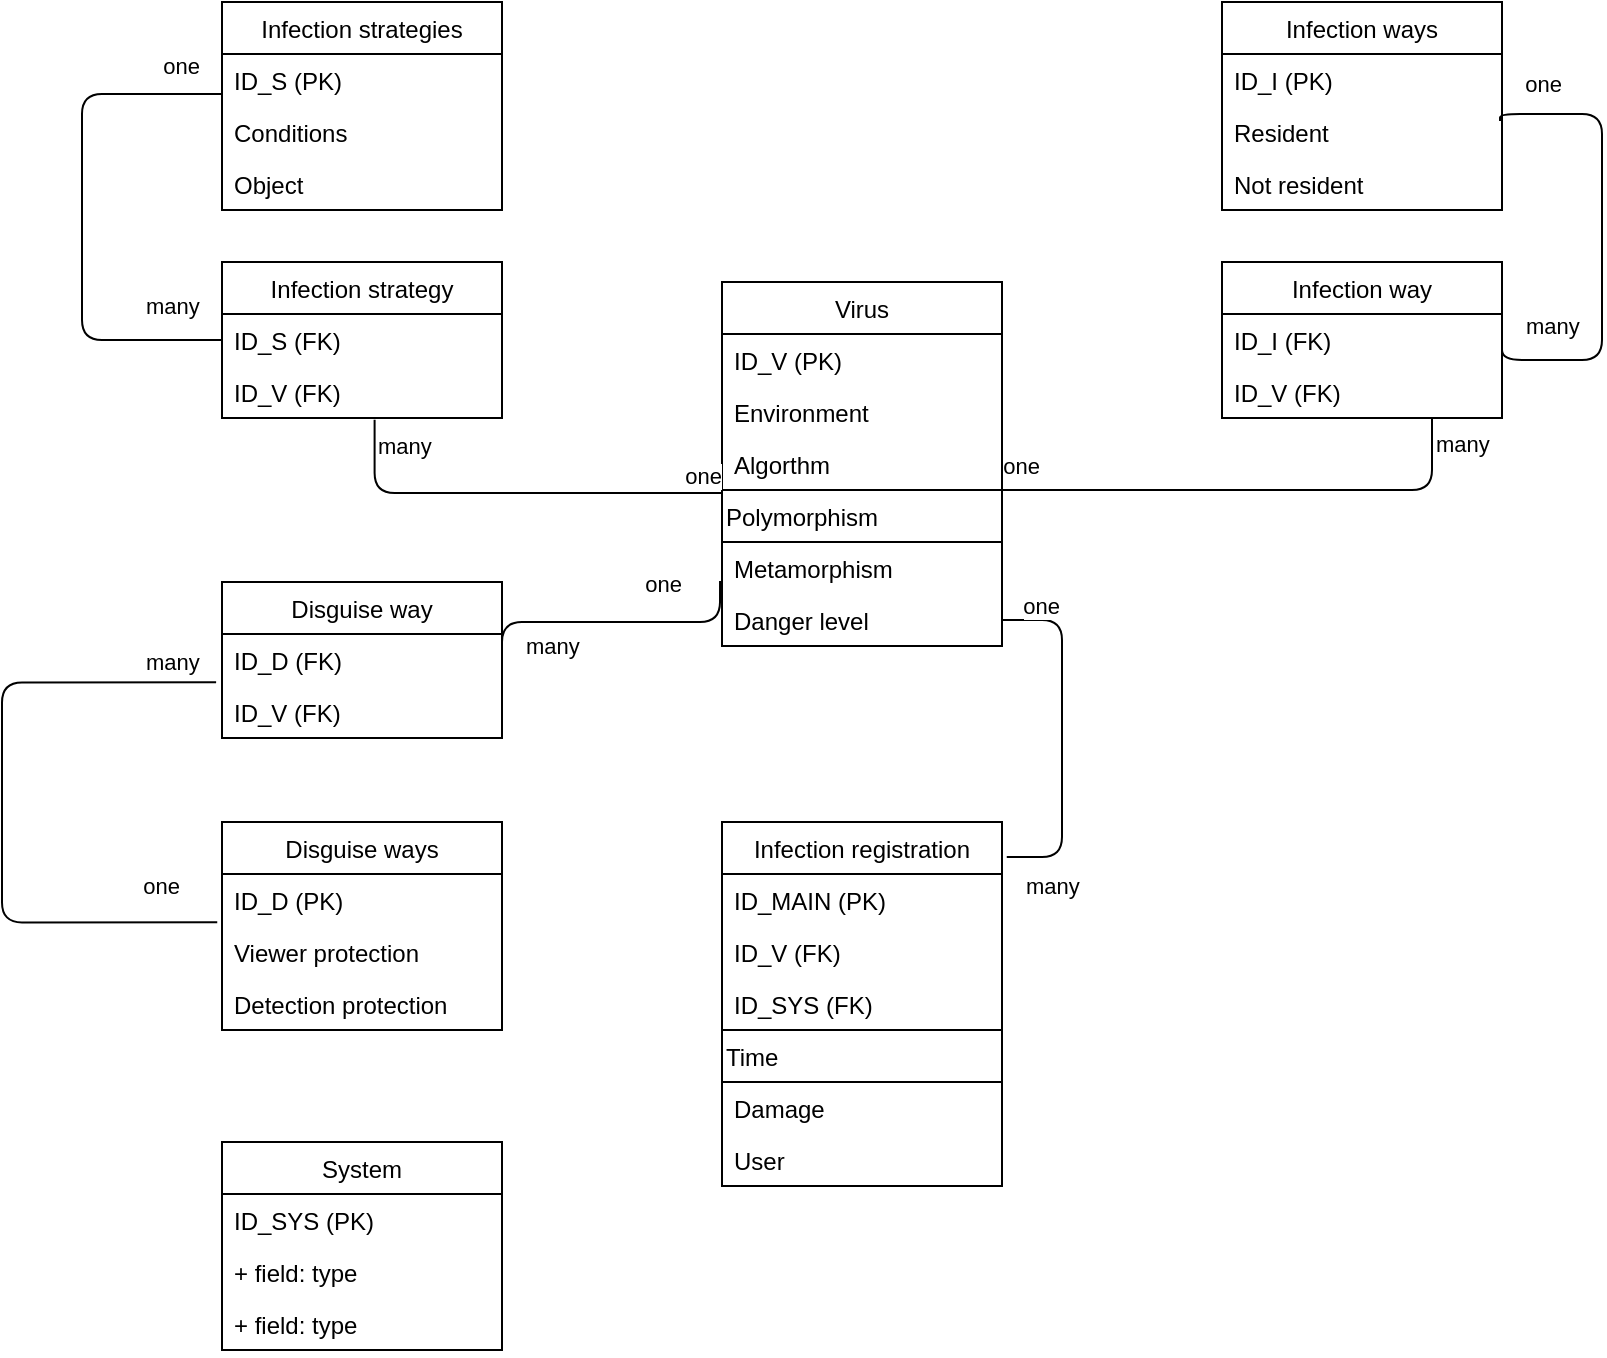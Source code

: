 <mxfile version="14.4.3" type="github">
  <diagram name="Page-1" id="efa7a0a1-bf9b-a30e-e6df-94a7791c09e9">
    <mxGraphModel dx="865" dy="483" grid="1" gridSize="10" guides="1" tooltips="1" connect="1" arrows="1" fold="1" page="1" pageScale="1" pageWidth="826" pageHeight="1169" background="#ffffff" math="0" shadow="0">
      <root>
        <mxCell id="0" />
        <mxCell id="1" parent="0" />
        <mxCell id="V5x3GfwoTtwcRLhxdQHw-114" value="Virus" style="swimlane;fontStyle=0;childLayout=stackLayout;horizontal=1;startSize=26;fillColor=none;horizontalStack=0;resizeParent=1;resizeParentMax=0;resizeLast=0;collapsible=1;marginBottom=0;" vertex="1" parent="1">
          <mxGeometry x="370" y="250" width="140" height="182" as="geometry">
            <mxRectangle x="370" y="250" width="60" height="26" as="alternateBounds" />
          </mxGeometry>
        </mxCell>
        <mxCell id="V5x3GfwoTtwcRLhxdQHw-115" value="ID_V (PK)" style="text;strokeColor=none;fillColor=none;align=left;verticalAlign=top;spacingLeft=4;spacingRight=4;overflow=hidden;rotatable=0;points=[[0,0.5],[1,0.5]];portConstraint=eastwest;" vertex="1" parent="V5x3GfwoTtwcRLhxdQHw-114">
          <mxGeometry y="26" width="140" height="26" as="geometry" />
        </mxCell>
        <mxCell id="V5x3GfwoTtwcRLhxdQHw-116" value="Environment" style="text;strokeColor=none;fillColor=none;align=left;verticalAlign=top;spacingLeft=4;spacingRight=4;overflow=hidden;rotatable=0;points=[[0,0.5],[1,0.5]];portConstraint=eastwest;" vertex="1" parent="V5x3GfwoTtwcRLhxdQHw-114">
          <mxGeometry y="52" width="140" height="26" as="geometry" />
        </mxCell>
        <mxCell id="V5x3GfwoTtwcRLhxdQHw-117" value="Algorthm" style="text;strokeColor=none;fillColor=none;align=left;verticalAlign=top;spacingLeft=4;spacingRight=4;overflow=hidden;rotatable=0;points=[[0,0.5],[1,0.5]];portConstraint=eastwest;" vertex="1" parent="V5x3GfwoTtwcRLhxdQHw-114">
          <mxGeometry y="78" width="140" height="26" as="geometry" />
        </mxCell>
        <mxCell id="V5x3GfwoTtwcRLhxdQHw-142" value="Polymorphism" style="swimlane;fontStyle=0;childLayout=stackLayout;horizontal=1;startSize=26;fillColor=none;horizontalStack=0;resizeParent=1;resizeParentMax=0;resizeLast=0;collapsible=1;marginBottom=0;align=left;verticalAlign=top;spacingRight=4;" vertex="1" parent="V5x3GfwoTtwcRLhxdQHw-114">
          <mxGeometry y="104" width="140" height="78" as="geometry" />
        </mxCell>
        <mxCell id="V5x3GfwoTtwcRLhxdQHw-143" value="Metamorphism" style="text;strokeColor=none;fillColor=none;align=left;verticalAlign=top;spacingLeft=4;spacingRight=4;overflow=hidden;rotatable=0;points=[[0,0.5],[1,0.5]];portConstraint=eastwest;" vertex="1" parent="V5x3GfwoTtwcRLhxdQHw-142">
          <mxGeometry y="26" width="140" height="26" as="geometry" />
        </mxCell>
        <mxCell id="V5x3GfwoTtwcRLhxdQHw-145" value="Danger level" style="text;strokeColor=none;fillColor=none;align=left;verticalAlign=top;spacingLeft=4;spacingRight=4;overflow=hidden;rotatable=0;points=[[0,0.5],[1,0.5]];portConstraint=eastwest;" vertex="1" parent="V5x3GfwoTtwcRLhxdQHw-142">
          <mxGeometry y="52" width="140" height="26" as="geometry" />
        </mxCell>
        <mxCell id="V5x3GfwoTtwcRLhxdQHw-118" value="Infection strategies" style="swimlane;fontStyle=0;childLayout=stackLayout;horizontal=1;startSize=26;fillColor=none;horizontalStack=0;resizeParent=1;resizeParentMax=0;resizeLast=0;collapsible=1;marginBottom=0;" vertex="1" parent="1">
          <mxGeometry x="120" y="110" width="140" height="104" as="geometry" />
        </mxCell>
        <mxCell id="V5x3GfwoTtwcRLhxdQHw-119" value="ID_S (PK)" style="text;strokeColor=none;fillColor=none;align=left;verticalAlign=top;spacingLeft=4;spacingRight=4;overflow=hidden;rotatable=0;points=[[0,0.5],[1,0.5]];portConstraint=eastwest;" vertex="1" parent="V5x3GfwoTtwcRLhxdQHw-118">
          <mxGeometry y="26" width="140" height="26" as="geometry" />
        </mxCell>
        <mxCell id="V5x3GfwoTtwcRLhxdQHw-120" value="Conditions" style="text;strokeColor=none;fillColor=none;align=left;verticalAlign=top;spacingLeft=4;spacingRight=4;overflow=hidden;rotatable=0;points=[[0,0.5],[1,0.5]];portConstraint=eastwest;" vertex="1" parent="V5x3GfwoTtwcRLhxdQHw-118">
          <mxGeometry y="52" width="140" height="26" as="geometry" />
        </mxCell>
        <mxCell id="V5x3GfwoTtwcRLhxdQHw-121" value="Object" style="text;strokeColor=none;fillColor=none;align=left;verticalAlign=top;spacingLeft=4;spacingRight=4;overflow=hidden;rotatable=0;points=[[0,0.5],[1,0.5]];portConstraint=eastwest;" vertex="1" parent="V5x3GfwoTtwcRLhxdQHw-118">
          <mxGeometry y="78" width="140" height="26" as="geometry" />
        </mxCell>
        <mxCell id="V5x3GfwoTtwcRLhxdQHw-122" value="Infection strategy" style="swimlane;fontStyle=0;childLayout=stackLayout;horizontal=1;startSize=26;fillColor=none;horizontalStack=0;resizeParent=1;resizeParentMax=0;resizeLast=0;collapsible=1;marginBottom=0;" vertex="1" parent="1">
          <mxGeometry x="120" y="240" width="140" height="78" as="geometry" />
        </mxCell>
        <mxCell id="V5x3GfwoTtwcRLhxdQHw-123" value="ID_S (FK)" style="text;strokeColor=none;fillColor=none;align=left;verticalAlign=top;spacingLeft=4;spacingRight=4;overflow=hidden;rotatable=0;points=[[0,0.5],[1,0.5]];portConstraint=eastwest;" vertex="1" parent="V5x3GfwoTtwcRLhxdQHw-122">
          <mxGeometry y="26" width="140" height="26" as="geometry" />
        </mxCell>
        <mxCell id="V5x3GfwoTtwcRLhxdQHw-124" value="ID_V (FK)" style="text;strokeColor=none;fillColor=none;align=left;verticalAlign=top;spacingLeft=4;spacingRight=4;overflow=hidden;rotatable=0;points=[[0,0.5],[1,0.5]];portConstraint=eastwest;" vertex="1" parent="V5x3GfwoTtwcRLhxdQHw-122">
          <mxGeometry y="52" width="140" height="26" as="geometry" />
        </mxCell>
        <mxCell id="V5x3GfwoTtwcRLhxdQHw-126" value="Infection ways" style="swimlane;fontStyle=0;childLayout=stackLayout;horizontal=1;startSize=26;fillColor=none;horizontalStack=0;resizeParent=1;resizeParentMax=0;resizeLast=0;collapsible=1;marginBottom=0;" vertex="1" parent="1">
          <mxGeometry x="620" y="110" width="140" height="104" as="geometry" />
        </mxCell>
        <mxCell id="V5x3GfwoTtwcRLhxdQHw-127" value="ID_I (PK)" style="text;strokeColor=none;fillColor=none;align=left;verticalAlign=top;spacingLeft=4;spacingRight=4;overflow=hidden;rotatable=0;points=[[0,0.5],[1,0.5]];portConstraint=eastwest;" vertex="1" parent="V5x3GfwoTtwcRLhxdQHw-126">
          <mxGeometry y="26" width="140" height="26" as="geometry" />
        </mxCell>
        <mxCell id="V5x3GfwoTtwcRLhxdQHw-128" value="Resident" style="text;strokeColor=none;fillColor=none;align=left;verticalAlign=top;spacingLeft=4;spacingRight=4;overflow=hidden;rotatable=0;points=[[0,0.5],[1,0.5]];portConstraint=eastwest;" vertex="1" parent="V5x3GfwoTtwcRLhxdQHw-126">
          <mxGeometry y="52" width="140" height="26" as="geometry" />
        </mxCell>
        <mxCell id="V5x3GfwoTtwcRLhxdQHw-129" value="Not resident" style="text;strokeColor=none;fillColor=none;align=left;verticalAlign=top;spacingLeft=4;spacingRight=4;overflow=hidden;rotatable=0;points=[[0,0.5],[1,0.5]];portConstraint=eastwest;" vertex="1" parent="V5x3GfwoTtwcRLhxdQHw-126">
          <mxGeometry y="78" width="140" height="26" as="geometry" />
        </mxCell>
        <mxCell id="V5x3GfwoTtwcRLhxdQHw-134" value="Infection way" style="swimlane;fontStyle=0;childLayout=stackLayout;horizontal=1;startSize=26;fillColor=none;horizontalStack=0;resizeParent=1;resizeParentMax=0;resizeLast=0;collapsible=1;marginBottom=0;" vertex="1" parent="1">
          <mxGeometry x="620" y="240" width="140" height="78" as="geometry" />
        </mxCell>
        <mxCell id="V5x3GfwoTtwcRLhxdQHw-135" value="ID_I (FK)" style="text;strokeColor=none;fillColor=none;align=left;verticalAlign=top;spacingLeft=4;spacingRight=4;overflow=hidden;rotatable=0;points=[[0,0.5],[1,0.5]];portConstraint=eastwest;" vertex="1" parent="V5x3GfwoTtwcRLhxdQHw-134">
          <mxGeometry y="26" width="140" height="26" as="geometry" />
        </mxCell>
        <mxCell id="V5x3GfwoTtwcRLhxdQHw-136" value="ID_V (FK)" style="text;strokeColor=none;fillColor=none;align=left;verticalAlign=top;spacingLeft=4;spacingRight=4;overflow=hidden;rotatable=0;points=[[0,0.5],[1,0.5]];portConstraint=eastwest;" vertex="1" parent="V5x3GfwoTtwcRLhxdQHw-134">
          <mxGeometry y="52" width="140" height="26" as="geometry" />
        </mxCell>
        <mxCell id="V5x3GfwoTtwcRLhxdQHw-147" value="" style="endArrow=none;html=1;edgeStyle=orthogonalEdgeStyle;strokeColor=#000000;exitX=0.545;exitY=1.032;exitDx=0;exitDy=0;exitPerimeter=0;entryX=0.002;entryY=1.058;entryDx=0;entryDy=0;entryPerimeter=0;" edge="1" parent="1" source="V5x3GfwoTtwcRLhxdQHw-124" target="V5x3GfwoTtwcRLhxdQHw-117">
          <mxGeometry relative="1" as="geometry">
            <mxPoint x="170" y="360" as="sourcePoint" />
            <mxPoint x="330" y="360" as="targetPoint" />
          </mxGeometry>
        </mxCell>
        <mxCell id="V5x3GfwoTtwcRLhxdQHw-148" value="many" style="edgeLabel;resizable=0;html=1;align=left;verticalAlign=bottom;" connectable="0" vertex="1" parent="V5x3GfwoTtwcRLhxdQHw-147">
          <mxGeometry x="-1" relative="1" as="geometry">
            <mxPoint y="21.17" as="offset" />
          </mxGeometry>
        </mxCell>
        <mxCell id="V5x3GfwoTtwcRLhxdQHw-149" value="one" style="edgeLabel;resizable=0;html=1;align=right;verticalAlign=bottom;" connectable="0" vertex="1" parent="V5x3GfwoTtwcRLhxdQHw-147">
          <mxGeometry x="1" relative="1" as="geometry" />
        </mxCell>
        <mxCell id="V5x3GfwoTtwcRLhxdQHw-151" value="" style="endArrow=none;html=1;edgeStyle=orthogonalEdgeStyle;strokeColor=#000000;exitX=0.75;exitY=1;exitDx=0;exitDy=0;entryX=1;entryY=0;entryDx=0;entryDy=0;" edge="1" parent="1" source="V5x3GfwoTtwcRLhxdQHw-134" target="V5x3GfwoTtwcRLhxdQHw-142">
          <mxGeometry relative="1" as="geometry">
            <mxPoint x="580" y="400.002" as="sourcePoint" />
            <mxPoint x="753.98" y="436.678" as="targetPoint" />
            <Array as="points">
              <mxPoint x="725" y="354" />
            </Array>
          </mxGeometry>
        </mxCell>
        <mxCell id="V5x3GfwoTtwcRLhxdQHw-152" value="many" style="edgeLabel;resizable=0;html=1;align=left;verticalAlign=bottom;" connectable="0" vertex="1" parent="V5x3GfwoTtwcRLhxdQHw-151">
          <mxGeometry x="-1" relative="1" as="geometry">
            <mxPoint y="21.17" as="offset" />
          </mxGeometry>
        </mxCell>
        <mxCell id="V5x3GfwoTtwcRLhxdQHw-153" value="one" style="edgeLabel;resizable=0;html=1;align=right;verticalAlign=bottom;" connectable="0" vertex="1" parent="V5x3GfwoTtwcRLhxdQHw-151">
          <mxGeometry x="1" relative="1" as="geometry">
            <mxPoint x="19.83" y="-4" as="offset" />
          </mxGeometry>
        </mxCell>
        <mxCell id="V5x3GfwoTtwcRLhxdQHw-154" value="" style="endArrow=none;html=1;edgeStyle=orthogonalEdgeStyle;strokeColor=#000000;exitX=0;exitY=0.5;exitDx=0;exitDy=0;" edge="1" parent="1" source="V5x3GfwoTtwcRLhxdQHw-123" target="V5x3GfwoTtwcRLhxdQHw-119">
          <mxGeometry relative="1" as="geometry">
            <mxPoint x="206.3" y="328.832" as="sourcePoint" />
            <mxPoint x="380.28" y="365.508" as="targetPoint" />
            <Array as="points">
              <mxPoint x="50" y="279" />
              <mxPoint x="50" y="156" />
            </Array>
          </mxGeometry>
        </mxCell>
        <mxCell id="V5x3GfwoTtwcRLhxdQHw-155" value="many" style="edgeLabel;resizable=0;html=1;align=left;verticalAlign=bottom;" connectable="0" vertex="1" parent="V5x3GfwoTtwcRLhxdQHw-154">
          <mxGeometry x="-1" relative="1" as="geometry">
            <mxPoint x="-40" y="-9" as="offset" />
          </mxGeometry>
        </mxCell>
        <mxCell id="V5x3GfwoTtwcRLhxdQHw-156" value="one" style="edgeLabel;resizable=0;html=1;align=right;verticalAlign=bottom;" connectable="0" vertex="1" parent="V5x3GfwoTtwcRLhxdQHw-154">
          <mxGeometry x="1" relative="1" as="geometry">
            <mxPoint x="-10.33" y="-6" as="offset" />
          </mxGeometry>
        </mxCell>
        <mxCell id="V5x3GfwoTtwcRLhxdQHw-157" value="" style="endArrow=none;html=1;edgeStyle=orthogonalEdgeStyle;strokeColor=#000000;exitX=1;exitY=0.5;exitDx=0;exitDy=0;entryX=0.993;entryY=0.288;entryDx=0;entryDy=0;entryPerimeter=0;" edge="1" parent="1" source="V5x3GfwoTtwcRLhxdQHw-135" target="V5x3GfwoTtwcRLhxdQHw-128">
          <mxGeometry relative="1" as="geometry">
            <mxPoint x="840" y="289" as="sourcePoint" />
            <mxPoint x="840" y="166" as="targetPoint" />
            <Array as="points">
              <mxPoint x="760" y="289" />
              <mxPoint x="810" y="289" />
              <mxPoint x="810" y="166" />
              <mxPoint x="759" y="166" />
            </Array>
          </mxGeometry>
        </mxCell>
        <mxCell id="V5x3GfwoTtwcRLhxdQHw-158" value="many" style="edgeLabel;resizable=0;html=1;align=left;verticalAlign=bottom;" connectable="0" vertex="1" parent="V5x3GfwoTtwcRLhxdQHw-157">
          <mxGeometry x="-1" relative="1" as="geometry">
            <mxPoint x="10" y="1" as="offset" />
          </mxGeometry>
        </mxCell>
        <mxCell id="V5x3GfwoTtwcRLhxdQHw-159" value="one" style="edgeLabel;resizable=0;html=1;align=right;verticalAlign=bottom;" connectable="0" vertex="1" parent="V5x3GfwoTtwcRLhxdQHw-157">
          <mxGeometry x="1" relative="1" as="geometry">
            <mxPoint x="30.98" y="-9.5" as="offset" />
          </mxGeometry>
        </mxCell>
        <mxCell id="V5x3GfwoTtwcRLhxdQHw-160" value="Disguise way" style="swimlane;fontStyle=0;childLayout=stackLayout;horizontal=1;startSize=26;fillColor=none;horizontalStack=0;resizeParent=1;resizeParentMax=0;resizeLast=0;collapsible=1;marginBottom=0;" vertex="1" parent="1">
          <mxGeometry x="120" y="400" width="140" height="78" as="geometry" />
        </mxCell>
        <mxCell id="V5x3GfwoTtwcRLhxdQHw-161" value="ID_D (FK)" style="text;strokeColor=none;fillColor=none;align=left;verticalAlign=top;spacingLeft=4;spacingRight=4;overflow=hidden;rotatable=0;points=[[0,0.5],[1,0.5]];portConstraint=eastwest;" vertex="1" parent="V5x3GfwoTtwcRLhxdQHw-160">
          <mxGeometry y="26" width="140" height="26" as="geometry" />
        </mxCell>
        <mxCell id="V5x3GfwoTtwcRLhxdQHw-162" value="ID_V (FK)" style="text;strokeColor=none;fillColor=none;align=left;verticalAlign=top;spacingLeft=4;spacingRight=4;overflow=hidden;rotatable=0;points=[[0,0.5],[1,0.5]];portConstraint=eastwest;" vertex="1" parent="V5x3GfwoTtwcRLhxdQHw-160">
          <mxGeometry y="52" width="140" height="26" as="geometry" />
        </mxCell>
        <mxCell id="V5x3GfwoTtwcRLhxdQHw-163" value="Disguise ways" style="swimlane;fontStyle=0;childLayout=stackLayout;horizontal=1;startSize=26;fillColor=none;horizontalStack=0;resizeParent=1;resizeParentMax=0;resizeLast=0;collapsible=1;marginBottom=0;" vertex="1" parent="1">
          <mxGeometry x="120" y="520" width="140" height="104" as="geometry" />
        </mxCell>
        <mxCell id="V5x3GfwoTtwcRLhxdQHw-164" value="ID_D (PK)" style="text;strokeColor=none;fillColor=none;align=left;verticalAlign=top;spacingLeft=4;spacingRight=4;overflow=hidden;rotatable=0;points=[[0,0.5],[1,0.5]];portConstraint=eastwest;" vertex="1" parent="V5x3GfwoTtwcRLhxdQHw-163">
          <mxGeometry y="26" width="140" height="26" as="geometry" />
        </mxCell>
        <mxCell id="V5x3GfwoTtwcRLhxdQHw-165" value="Viewer protection" style="text;strokeColor=none;fillColor=none;align=left;verticalAlign=top;spacingLeft=4;spacingRight=4;overflow=hidden;rotatable=0;points=[[0,0.5],[1,0.5]];portConstraint=eastwest;" vertex="1" parent="V5x3GfwoTtwcRLhxdQHw-163">
          <mxGeometry y="52" width="140" height="26" as="geometry" />
        </mxCell>
        <mxCell id="V5x3GfwoTtwcRLhxdQHw-166" value="Detection protection" style="text;strokeColor=none;fillColor=none;align=left;verticalAlign=top;spacingLeft=4;spacingRight=4;overflow=hidden;rotatable=0;points=[[0,0.5],[1,0.5]];portConstraint=eastwest;" vertex="1" parent="V5x3GfwoTtwcRLhxdQHw-163">
          <mxGeometry y="78" width="140" height="26" as="geometry" />
        </mxCell>
        <mxCell id="V5x3GfwoTtwcRLhxdQHw-167" value="" style="endArrow=none;html=1;edgeStyle=orthogonalEdgeStyle;strokeColor=#000000;exitX=0.545;exitY=1.032;exitDx=0;exitDy=0;exitPerimeter=0;entryX=-0.007;entryY=0.75;entryDx=0;entryDy=0;entryPerimeter=0;" edge="1" parent="1" target="V5x3GfwoTtwcRLhxdQHw-143">
          <mxGeometry relative="1" as="geometry">
            <mxPoint x="260.0" y="441.322" as="sourcePoint" />
            <mxPoint x="433.98" y="477.998" as="targetPoint" />
            <Array as="points">
              <mxPoint x="260" y="420" />
              <mxPoint x="369" y="420" />
            </Array>
          </mxGeometry>
        </mxCell>
        <mxCell id="V5x3GfwoTtwcRLhxdQHw-168" value="many" style="edgeLabel;resizable=0;html=1;align=left;verticalAlign=bottom;" connectable="0" vertex="1" parent="V5x3GfwoTtwcRLhxdQHw-167">
          <mxGeometry x="-1" relative="1" as="geometry">
            <mxPoint x="10" y="-1.32" as="offset" />
          </mxGeometry>
        </mxCell>
        <mxCell id="V5x3GfwoTtwcRLhxdQHw-169" value="one" style="edgeLabel;resizable=0;html=1;align=right;verticalAlign=bottom;" connectable="0" vertex="1" parent="V5x3GfwoTtwcRLhxdQHw-167">
          <mxGeometry x="1" relative="1" as="geometry">
            <mxPoint x="-19.02" y="10.51" as="offset" />
          </mxGeometry>
        </mxCell>
        <mxCell id="V5x3GfwoTtwcRLhxdQHw-170" value="" style="endArrow=none;html=1;edgeStyle=orthogonalEdgeStyle;strokeColor=#000000;exitX=-0.021;exitY=-0.071;exitDx=0;exitDy=0;exitPerimeter=0;entryX=-0.017;entryY=-0.071;entryDx=0;entryDy=0;entryPerimeter=0;" edge="1" parent="1" source="V5x3GfwoTtwcRLhxdQHw-162" target="V5x3GfwoTtwcRLhxdQHw-165">
          <mxGeometry relative="1" as="geometry">
            <mxPoint x="10" y="521.822" as="sourcePoint" />
            <mxPoint x="119.02" y="480" as="targetPoint" />
            <Array as="points">
              <mxPoint x="10" y="450" />
              <mxPoint x="10" y="570" />
            </Array>
          </mxGeometry>
        </mxCell>
        <mxCell id="V5x3GfwoTtwcRLhxdQHw-171" value="many" style="edgeLabel;resizable=0;html=1;align=left;verticalAlign=bottom;" connectable="0" vertex="1" parent="V5x3GfwoTtwcRLhxdQHw-170">
          <mxGeometry x="-1" relative="1" as="geometry">
            <mxPoint x="-37.06" y="-1.32" as="offset" />
          </mxGeometry>
        </mxCell>
        <mxCell id="V5x3GfwoTtwcRLhxdQHw-172" value="one" style="edgeLabel;resizable=0;html=1;align=right;verticalAlign=bottom;" connectable="0" vertex="1" parent="V5x3GfwoTtwcRLhxdQHw-170">
          <mxGeometry x="1" relative="1" as="geometry">
            <mxPoint x="-17.94" y="-10.15" as="offset" />
          </mxGeometry>
        </mxCell>
        <mxCell id="V5x3GfwoTtwcRLhxdQHw-173" value="Infection registration" style="swimlane;fontStyle=0;childLayout=stackLayout;horizontal=1;startSize=26;fillColor=none;horizontalStack=0;resizeParent=1;resizeParentMax=0;resizeLast=0;collapsible=1;marginBottom=0;align=center;" vertex="1" parent="1">
          <mxGeometry x="370" y="520" width="140" height="182" as="geometry" />
        </mxCell>
        <mxCell id="V5x3GfwoTtwcRLhxdQHw-174" value="ID_MAIN (PK)" style="text;strokeColor=none;fillColor=none;align=left;verticalAlign=top;spacingLeft=4;spacingRight=4;overflow=hidden;rotatable=0;points=[[0,0.5],[1,0.5]];portConstraint=eastwest;" vertex="1" parent="V5x3GfwoTtwcRLhxdQHw-173">
          <mxGeometry y="26" width="140" height="26" as="geometry" />
        </mxCell>
        <mxCell id="V5x3GfwoTtwcRLhxdQHw-175" value="ID_V (FK)" style="text;strokeColor=none;fillColor=none;align=left;verticalAlign=top;spacingLeft=4;spacingRight=4;overflow=hidden;rotatable=0;points=[[0,0.5],[1,0.5]];portConstraint=eastwest;" vertex="1" parent="V5x3GfwoTtwcRLhxdQHw-173">
          <mxGeometry y="52" width="140" height="26" as="geometry" />
        </mxCell>
        <mxCell id="V5x3GfwoTtwcRLhxdQHw-176" value="ID_SYS (FK)" style="text;strokeColor=none;fillColor=none;align=left;verticalAlign=top;spacingLeft=4;spacingRight=4;overflow=hidden;rotatable=0;points=[[0,0.5],[1,0.5]];portConstraint=eastwest;" vertex="1" parent="V5x3GfwoTtwcRLhxdQHw-173">
          <mxGeometry y="78" width="140" height="26" as="geometry" />
        </mxCell>
        <mxCell id="V5x3GfwoTtwcRLhxdQHw-177" value="Time" style="swimlane;fontStyle=0;childLayout=stackLayout;horizontal=1;startSize=26;fillColor=none;horizontalStack=0;resizeParent=1;resizeParentMax=0;resizeLast=0;collapsible=1;marginBottom=0;align=left;" vertex="1" parent="V5x3GfwoTtwcRLhxdQHw-173">
          <mxGeometry y="104" width="140" height="78" as="geometry" />
        </mxCell>
        <mxCell id="V5x3GfwoTtwcRLhxdQHw-178" value="Damage" style="text;strokeColor=none;fillColor=none;align=left;verticalAlign=top;spacingLeft=4;spacingRight=4;overflow=hidden;rotatable=0;points=[[0,0.5],[1,0.5]];portConstraint=eastwest;" vertex="1" parent="V5x3GfwoTtwcRLhxdQHw-177">
          <mxGeometry y="26" width="140" height="26" as="geometry" />
        </mxCell>
        <mxCell id="V5x3GfwoTtwcRLhxdQHw-179" value="User" style="text;strokeColor=none;fillColor=none;align=left;verticalAlign=top;spacingLeft=4;spacingRight=4;overflow=hidden;rotatable=0;points=[[0,0.5],[1,0.5]];portConstraint=eastwest;" vertex="1" parent="V5x3GfwoTtwcRLhxdQHw-177">
          <mxGeometry y="52" width="140" height="26" as="geometry" />
        </mxCell>
        <mxCell id="V5x3GfwoTtwcRLhxdQHw-181" value="" style="endArrow=none;html=1;edgeStyle=orthogonalEdgeStyle;strokeColor=#000000;entryX=1;entryY=0.5;entryDx=0;entryDy=0;exitX=1.017;exitY=0.096;exitDx=0;exitDy=0;exitPerimeter=0;" edge="1" parent="1" source="V5x3GfwoTtwcRLhxdQHw-173" target="V5x3GfwoTtwcRLhxdQHw-145">
          <mxGeometry relative="1" as="geometry">
            <mxPoint x="460" y="510" as="sourcePoint" />
            <mxPoint x="441" y="430" as="targetPoint" />
            <Array as="points">
              <mxPoint x="540" y="538" />
              <mxPoint x="540" y="419" />
            </Array>
          </mxGeometry>
        </mxCell>
        <mxCell id="V5x3GfwoTtwcRLhxdQHw-182" value="many" style="edgeLabel;resizable=0;html=1;align=left;verticalAlign=bottom;" connectable="0" vertex="1" parent="V5x3GfwoTtwcRLhxdQHw-181">
          <mxGeometry x="-1" relative="1" as="geometry">
            <mxPoint x="7.62" y="22.53" as="offset" />
          </mxGeometry>
        </mxCell>
        <mxCell id="V5x3GfwoTtwcRLhxdQHw-183" value="one" style="edgeLabel;resizable=0;html=1;align=right;verticalAlign=bottom;" connectable="0" vertex="1" parent="V5x3GfwoTtwcRLhxdQHw-181">
          <mxGeometry x="1" relative="1" as="geometry">
            <mxPoint x="29.02" y="1.0" as="offset" />
          </mxGeometry>
        </mxCell>
        <mxCell id="V5x3GfwoTtwcRLhxdQHw-185" value="System" style="swimlane;fontStyle=0;childLayout=stackLayout;horizontal=1;startSize=26;fillColor=none;horizontalStack=0;resizeParent=1;resizeParentMax=0;resizeLast=0;collapsible=1;marginBottom=0;align=center;" vertex="1" parent="1">
          <mxGeometry x="120" y="680" width="140" height="104" as="geometry" />
        </mxCell>
        <mxCell id="V5x3GfwoTtwcRLhxdQHw-186" value="ID_SYS (PK)" style="text;strokeColor=none;fillColor=none;align=left;verticalAlign=top;spacingLeft=4;spacingRight=4;overflow=hidden;rotatable=0;points=[[0,0.5],[1,0.5]];portConstraint=eastwest;" vertex="1" parent="V5x3GfwoTtwcRLhxdQHw-185">
          <mxGeometry y="26" width="140" height="26" as="geometry" />
        </mxCell>
        <mxCell id="V5x3GfwoTtwcRLhxdQHw-187" value="+ field: type" style="text;strokeColor=none;fillColor=none;align=left;verticalAlign=top;spacingLeft=4;spacingRight=4;overflow=hidden;rotatable=0;points=[[0,0.5],[1,0.5]];portConstraint=eastwest;" vertex="1" parent="V5x3GfwoTtwcRLhxdQHw-185">
          <mxGeometry y="52" width="140" height="26" as="geometry" />
        </mxCell>
        <mxCell id="V5x3GfwoTtwcRLhxdQHw-188" value="+ field: type" style="text;strokeColor=none;fillColor=none;align=left;verticalAlign=top;spacingLeft=4;spacingRight=4;overflow=hidden;rotatable=0;points=[[0,0.5],[1,0.5]];portConstraint=eastwest;" vertex="1" parent="V5x3GfwoTtwcRLhxdQHw-185">
          <mxGeometry y="78" width="140" height="26" as="geometry" />
        </mxCell>
      </root>
    </mxGraphModel>
  </diagram>
</mxfile>
